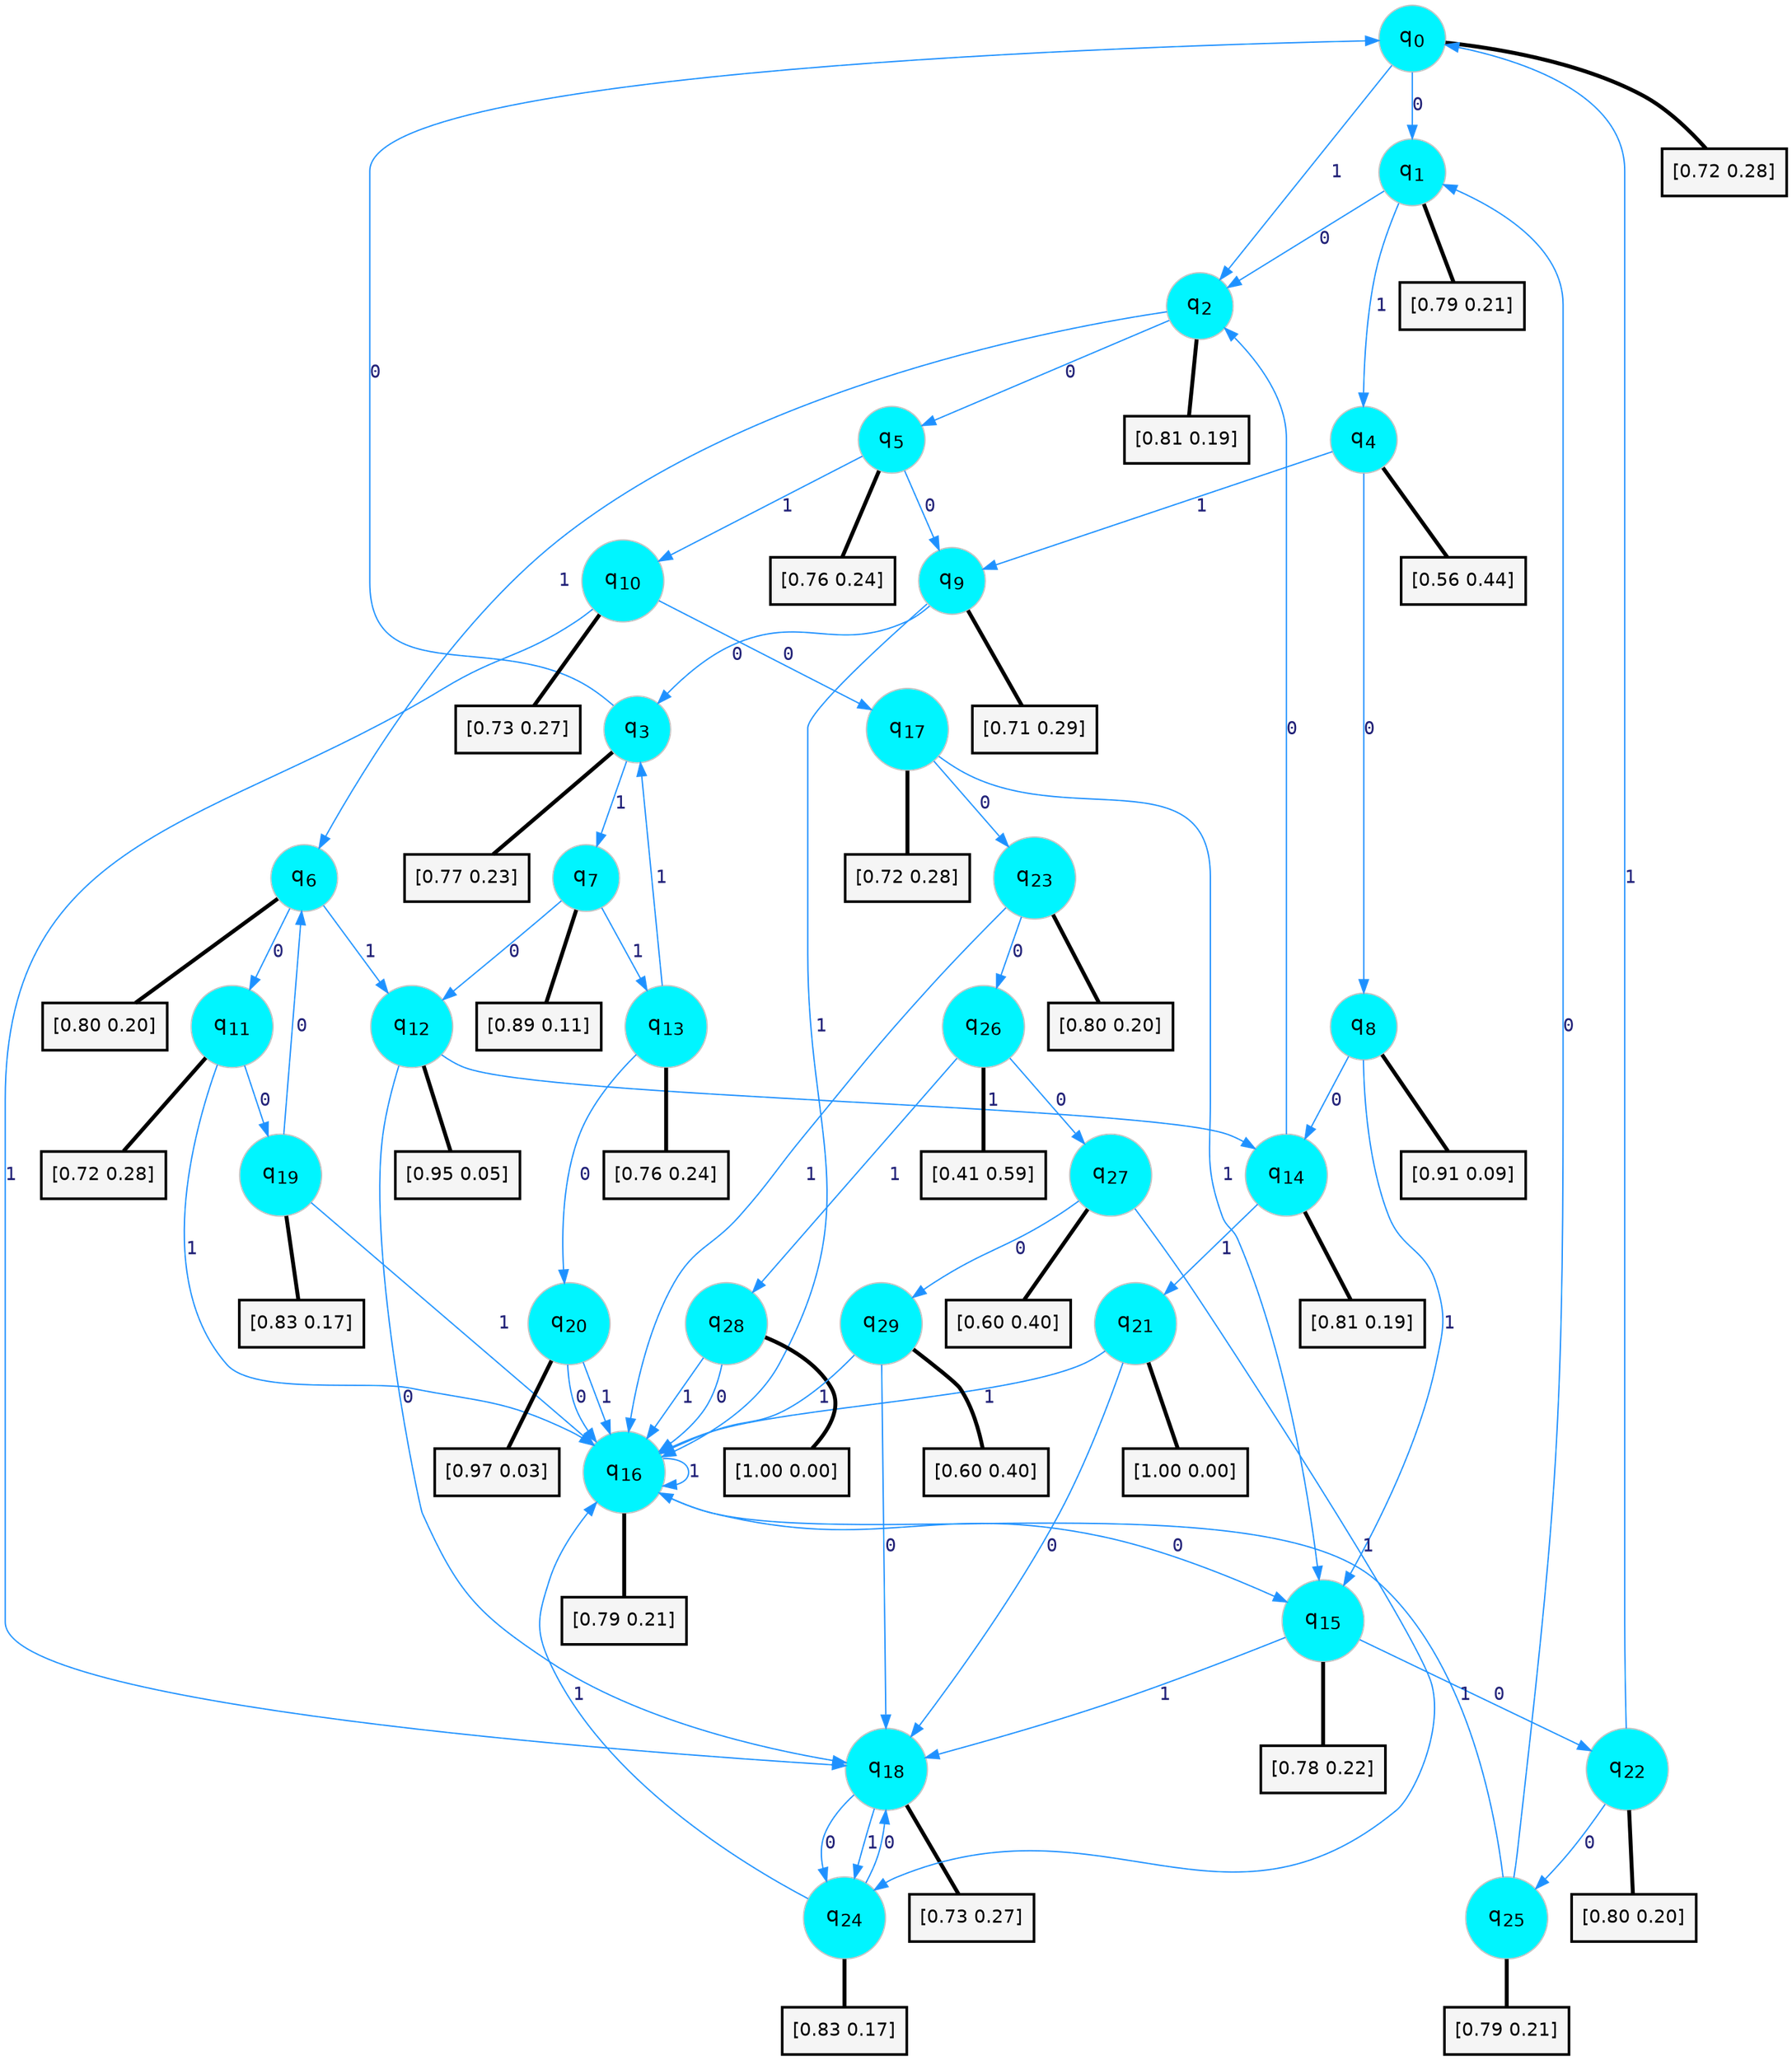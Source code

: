 digraph G {
graph [
bgcolor=transparent, dpi=300, rankdir=TD, size="40,25"];
node [
color=gray, fillcolor=turquoise1, fontcolor=black, fontname=Helvetica, fontsize=16, fontweight=bold, shape=circle, style=filled];
edge [
arrowsize=1, color=dodgerblue1, fontcolor=midnightblue, fontname=courier, fontweight=bold, penwidth=1, style=solid, weight=20];
0[label=<q<SUB>0</SUB>>];
1[label=<q<SUB>1</SUB>>];
2[label=<q<SUB>2</SUB>>];
3[label=<q<SUB>3</SUB>>];
4[label=<q<SUB>4</SUB>>];
5[label=<q<SUB>5</SUB>>];
6[label=<q<SUB>6</SUB>>];
7[label=<q<SUB>7</SUB>>];
8[label=<q<SUB>8</SUB>>];
9[label=<q<SUB>9</SUB>>];
10[label=<q<SUB>10</SUB>>];
11[label=<q<SUB>11</SUB>>];
12[label=<q<SUB>12</SUB>>];
13[label=<q<SUB>13</SUB>>];
14[label=<q<SUB>14</SUB>>];
15[label=<q<SUB>15</SUB>>];
16[label=<q<SUB>16</SUB>>];
17[label=<q<SUB>17</SUB>>];
18[label=<q<SUB>18</SUB>>];
19[label=<q<SUB>19</SUB>>];
20[label=<q<SUB>20</SUB>>];
21[label=<q<SUB>21</SUB>>];
22[label=<q<SUB>22</SUB>>];
23[label=<q<SUB>23</SUB>>];
24[label=<q<SUB>24</SUB>>];
25[label=<q<SUB>25</SUB>>];
26[label=<q<SUB>26</SUB>>];
27[label=<q<SUB>27</SUB>>];
28[label=<q<SUB>28</SUB>>];
29[label=<q<SUB>29</SUB>>];
30[label="[0.72 0.28]", shape=box,fontcolor=black, fontname=Helvetica, fontsize=14, penwidth=2, fillcolor=whitesmoke,color=black];
31[label="[0.79 0.21]", shape=box,fontcolor=black, fontname=Helvetica, fontsize=14, penwidth=2, fillcolor=whitesmoke,color=black];
32[label="[0.81 0.19]", shape=box,fontcolor=black, fontname=Helvetica, fontsize=14, penwidth=2, fillcolor=whitesmoke,color=black];
33[label="[0.77 0.23]", shape=box,fontcolor=black, fontname=Helvetica, fontsize=14, penwidth=2, fillcolor=whitesmoke,color=black];
34[label="[0.56 0.44]", shape=box,fontcolor=black, fontname=Helvetica, fontsize=14, penwidth=2, fillcolor=whitesmoke,color=black];
35[label="[0.76 0.24]", shape=box,fontcolor=black, fontname=Helvetica, fontsize=14, penwidth=2, fillcolor=whitesmoke,color=black];
36[label="[0.80 0.20]", shape=box,fontcolor=black, fontname=Helvetica, fontsize=14, penwidth=2, fillcolor=whitesmoke,color=black];
37[label="[0.89 0.11]", shape=box,fontcolor=black, fontname=Helvetica, fontsize=14, penwidth=2, fillcolor=whitesmoke,color=black];
38[label="[0.91 0.09]", shape=box,fontcolor=black, fontname=Helvetica, fontsize=14, penwidth=2, fillcolor=whitesmoke,color=black];
39[label="[0.71 0.29]", shape=box,fontcolor=black, fontname=Helvetica, fontsize=14, penwidth=2, fillcolor=whitesmoke,color=black];
40[label="[0.73 0.27]", shape=box,fontcolor=black, fontname=Helvetica, fontsize=14, penwidth=2, fillcolor=whitesmoke,color=black];
41[label="[0.72 0.28]", shape=box,fontcolor=black, fontname=Helvetica, fontsize=14, penwidth=2, fillcolor=whitesmoke,color=black];
42[label="[0.95 0.05]", shape=box,fontcolor=black, fontname=Helvetica, fontsize=14, penwidth=2, fillcolor=whitesmoke,color=black];
43[label="[0.76 0.24]", shape=box,fontcolor=black, fontname=Helvetica, fontsize=14, penwidth=2, fillcolor=whitesmoke,color=black];
44[label="[0.81 0.19]", shape=box,fontcolor=black, fontname=Helvetica, fontsize=14, penwidth=2, fillcolor=whitesmoke,color=black];
45[label="[0.78 0.22]", shape=box,fontcolor=black, fontname=Helvetica, fontsize=14, penwidth=2, fillcolor=whitesmoke,color=black];
46[label="[0.79 0.21]", shape=box,fontcolor=black, fontname=Helvetica, fontsize=14, penwidth=2, fillcolor=whitesmoke,color=black];
47[label="[0.72 0.28]", shape=box,fontcolor=black, fontname=Helvetica, fontsize=14, penwidth=2, fillcolor=whitesmoke,color=black];
48[label="[0.73 0.27]", shape=box,fontcolor=black, fontname=Helvetica, fontsize=14, penwidth=2, fillcolor=whitesmoke,color=black];
49[label="[0.83 0.17]", shape=box,fontcolor=black, fontname=Helvetica, fontsize=14, penwidth=2, fillcolor=whitesmoke,color=black];
50[label="[0.97 0.03]", shape=box,fontcolor=black, fontname=Helvetica, fontsize=14, penwidth=2, fillcolor=whitesmoke,color=black];
51[label="[1.00 0.00]", shape=box,fontcolor=black, fontname=Helvetica, fontsize=14, penwidth=2, fillcolor=whitesmoke,color=black];
52[label="[0.80 0.20]", shape=box,fontcolor=black, fontname=Helvetica, fontsize=14, penwidth=2, fillcolor=whitesmoke,color=black];
53[label="[0.80 0.20]", shape=box,fontcolor=black, fontname=Helvetica, fontsize=14, penwidth=2, fillcolor=whitesmoke,color=black];
54[label="[0.83 0.17]", shape=box,fontcolor=black, fontname=Helvetica, fontsize=14, penwidth=2, fillcolor=whitesmoke,color=black];
55[label="[0.79 0.21]", shape=box,fontcolor=black, fontname=Helvetica, fontsize=14, penwidth=2, fillcolor=whitesmoke,color=black];
56[label="[0.41 0.59]", shape=box,fontcolor=black, fontname=Helvetica, fontsize=14, penwidth=2, fillcolor=whitesmoke,color=black];
57[label="[0.60 0.40]", shape=box,fontcolor=black, fontname=Helvetica, fontsize=14, penwidth=2, fillcolor=whitesmoke,color=black];
58[label="[1.00 0.00]", shape=box,fontcolor=black, fontname=Helvetica, fontsize=14, penwidth=2, fillcolor=whitesmoke,color=black];
59[label="[0.60 0.40]", shape=box,fontcolor=black, fontname=Helvetica, fontsize=14, penwidth=2, fillcolor=whitesmoke,color=black];
0->1 [label=0];
0->2 [label=1];
0->30 [arrowhead=none, penwidth=3,color=black];
1->2 [label=0];
1->4 [label=1];
1->31 [arrowhead=none, penwidth=3,color=black];
2->5 [label=0];
2->6 [label=1];
2->32 [arrowhead=none, penwidth=3,color=black];
3->0 [label=0];
3->7 [label=1];
3->33 [arrowhead=none, penwidth=3,color=black];
4->8 [label=0];
4->9 [label=1];
4->34 [arrowhead=none, penwidth=3,color=black];
5->9 [label=0];
5->10 [label=1];
5->35 [arrowhead=none, penwidth=3,color=black];
6->11 [label=0];
6->12 [label=1];
6->36 [arrowhead=none, penwidth=3,color=black];
7->12 [label=0];
7->13 [label=1];
7->37 [arrowhead=none, penwidth=3,color=black];
8->14 [label=0];
8->15 [label=1];
8->38 [arrowhead=none, penwidth=3,color=black];
9->3 [label=0];
9->16 [label=1];
9->39 [arrowhead=none, penwidth=3,color=black];
10->17 [label=0];
10->18 [label=1];
10->40 [arrowhead=none, penwidth=3,color=black];
11->19 [label=0];
11->16 [label=1];
11->41 [arrowhead=none, penwidth=3,color=black];
12->18 [label=0];
12->14 [label=1];
12->42 [arrowhead=none, penwidth=3,color=black];
13->20 [label=0];
13->3 [label=1];
13->43 [arrowhead=none, penwidth=3,color=black];
14->2 [label=0];
14->21 [label=1];
14->44 [arrowhead=none, penwidth=3,color=black];
15->22 [label=0];
15->18 [label=1];
15->45 [arrowhead=none, penwidth=3,color=black];
16->15 [label=0];
16->16 [label=1];
16->46 [arrowhead=none, penwidth=3,color=black];
17->23 [label=0];
17->15 [label=1];
17->47 [arrowhead=none, penwidth=3,color=black];
18->24 [label=0];
18->24 [label=1];
18->48 [arrowhead=none, penwidth=3,color=black];
19->6 [label=0];
19->16 [label=1];
19->49 [arrowhead=none, penwidth=3,color=black];
20->16 [label=0];
20->16 [label=1];
20->50 [arrowhead=none, penwidth=3,color=black];
21->18 [label=0];
21->16 [label=1];
21->51 [arrowhead=none, penwidth=3,color=black];
22->25 [label=0];
22->0 [label=1];
22->52 [arrowhead=none, penwidth=3,color=black];
23->26 [label=0];
23->16 [label=1];
23->53 [arrowhead=none, penwidth=3,color=black];
24->18 [label=0];
24->16 [label=1];
24->54 [arrowhead=none, penwidth=3,color=black];
25->1 [label=0];
25->16 [label=1];
25->55 [arrowhead=none, penwidth=3,color=black];
26->27 [label=0];
26->28 [label=1];
26->56 [arrowhead=none, penwidth=3,color=black];
27->29 [label=0];
27->24 [label=1];
27->57 [arrowhead=none, penwidth=3,color=black];
28->16 [label=0];
28->16 [label=1];
28->58 [arrowhead=none, penwidth=3,color=black];
29->18 [label=0];
29->16 [label=1];
29->59 [arrowhead=none, penwidth=3,color=black];
}
